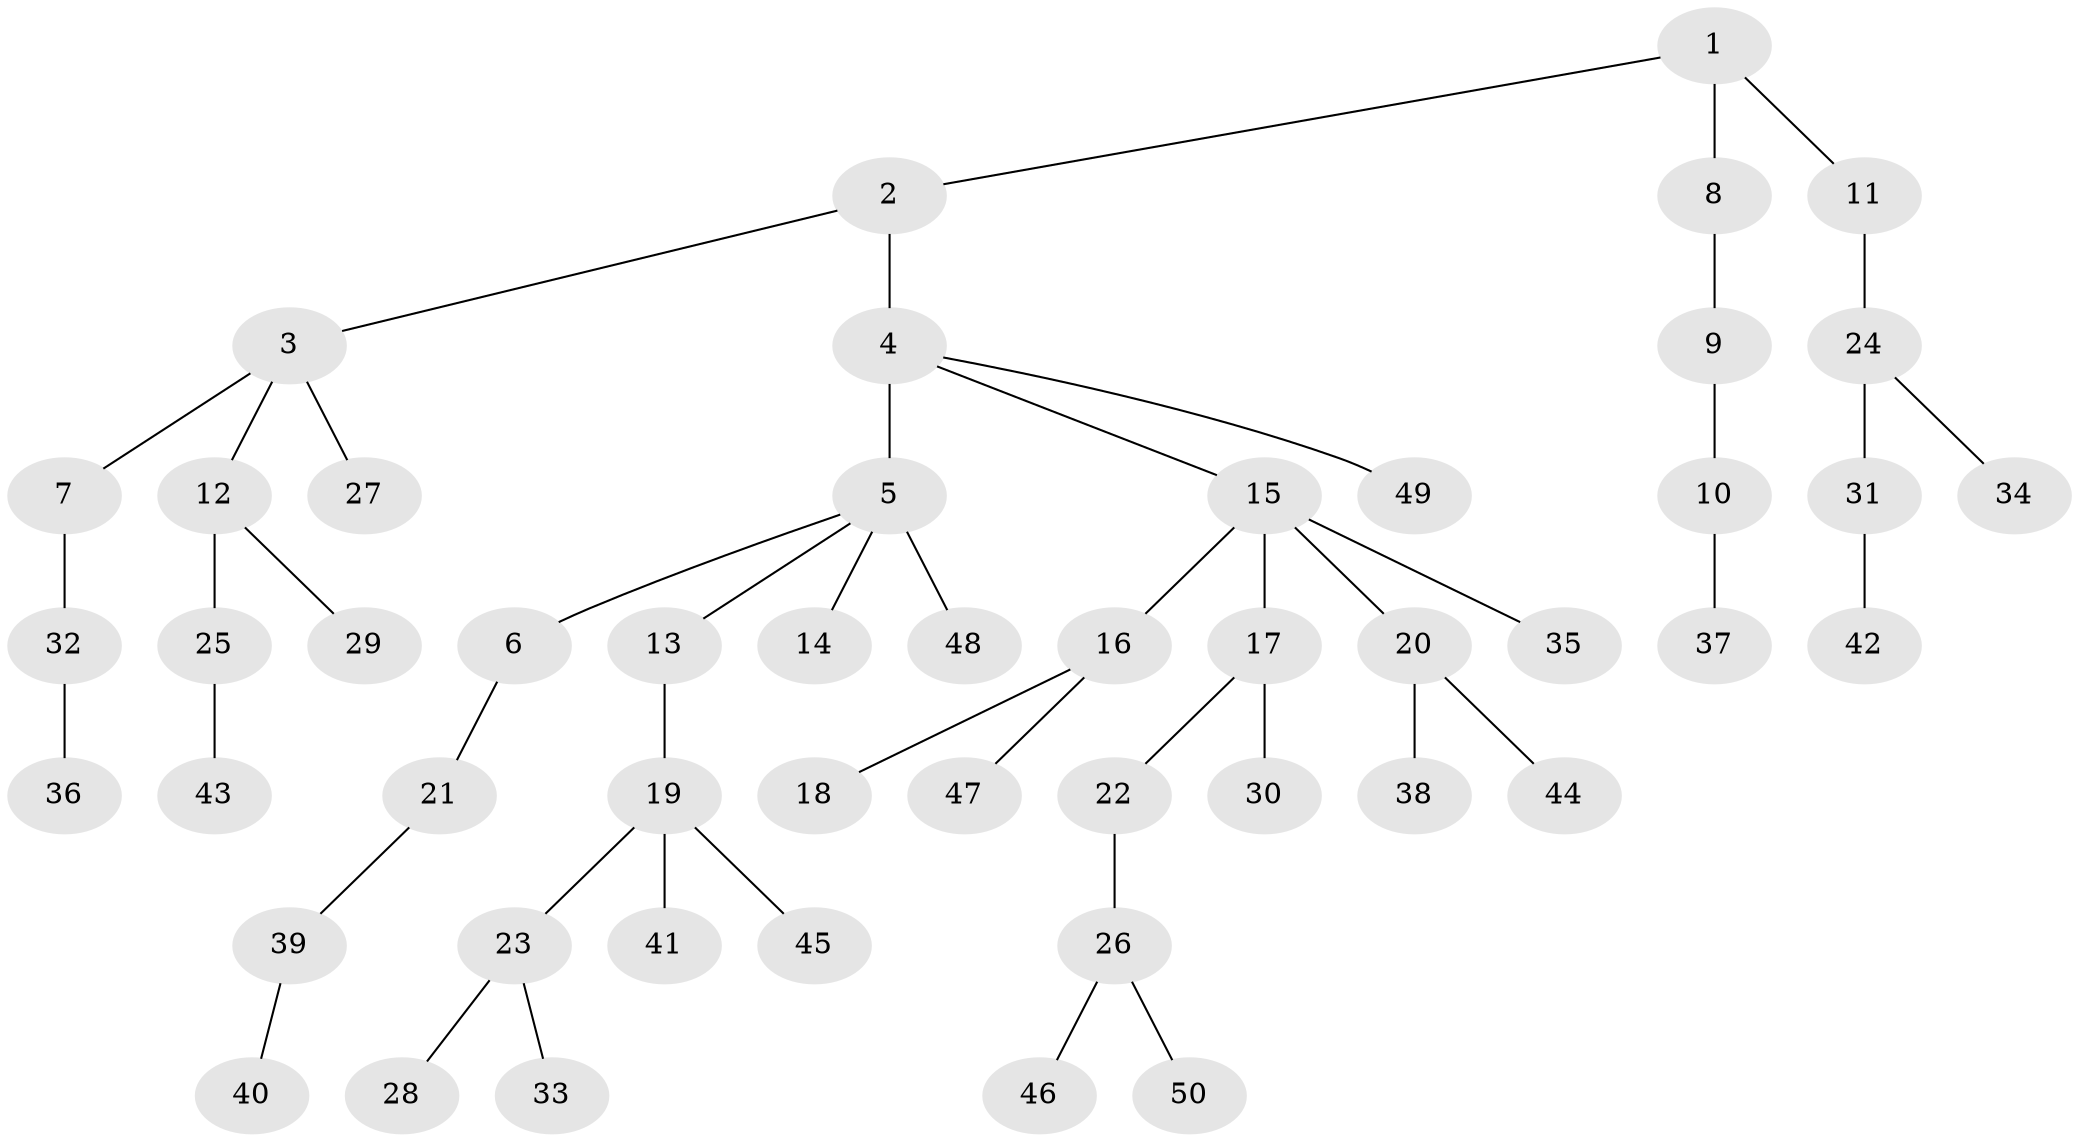 // original degree distribution, {3: 0.1111111111111111, 2: 0.26262626262626265, 4: 0.0707070707070707, 5: 0.04040404040404041, 8: 0.010101010101010102, 1: 0.494949494949495, 6: 0.010101010101010102}
// Generated by graph-tools (version 1.1) at 2025/37/03/09/25 02:37:02]
// undirected, 50 vertices, 49 edges
graph export_dot {
graph [start="1"]
  node [color=gray90,style=filled];
  1;
  2;
  3;
  4;
  5;
  6;
  7;
  8;
  9;
  10;
  11;
  12;
  13;
  14;
  15;
  16;
  17;
  18;
  19;
  20;
  21;
  22;
  23;
  24;
  25;
  26;
  27;
  28;
  29;
  30;
  31;
  32;
  33;
  34;
  35;
  36;
  37;
  38;
  39;
  40;
  41;
  42;
  43;
  44;
  45;
  46;
  47;
  48;
  49;
  50;
  1 -- 2 [weight=1.0];
  1 -- 8 [weight=1.0];
  1 -- 11 [weight=1.0];
  2 -- 3 [weight=1.0];
  2 -- 4 [weight=1.0];
  3 -- 7 [weight=1.0];
  3 -- 12 [weight=1.0];
  3 -- 27 [weight=1.0];
  4 -- 5 [weight=4.0];
  4 -- 15 [weight=1.0];
  4 -- 49 [weight=1.0];
  5 -- 6 [weight=1.0];
  5 -- 13 [weight=1.0];
  5 -- 14 [weight=1.0];
  5 -- 48 [weight=1.0];
  6 -- 21 [weight=1.0];
  7 -- 32 [weight=1.0];
  8 -- 9 [weight=2.0];
  9 -- 10 [weight=1.0];
  10 -- 37 [weight=2.0];
  11 -- 24 [weight=1.0];
  12 -- 25 [weight=2.0];
  12 -- 29 [weight=1.0];
  13 -- 19 [weight=1.0];
  15 -- 16 [weight=1.0];
  15 -- 17 [weight=1.0];
  15 -- 20 [weight=1.0];
  15 -- 35 [weight=2.0];
  16 -- 18 [weight=1.0];
  16 -- 47 [weight=1.0];
  17 -- 22 [weight=2.0];
  17 -- 30 [weight=1.0];
  19 -- 23 [weight=1.0];
  19 -- 41 [weight=1.0];
  19 -- 45 [weight=2.0];
  20 -- 38 [weight=1.0];
  20 -- 44 [weight=3.0];
  21 -- 39 [weight=1.0];
  22 -- 26 [weight=1.0];
  23 -- 28 [weight=1.0];
  23 -- 33 [weight=2.0];
  24 -- 31 [weight=1.0];
  24 -- 34 [weight=2.0];
  25 -- 43 [weight=1.0];
  26 -- 46 [weight=1.0];
  26 -- 50 [weight=1.0];
  31 -- 42 [weight=1.0];
  32 -- 36 [weight=1.0];
  39 -- 40 [weight=1.0];
}
